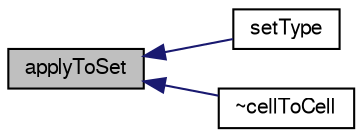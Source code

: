 digraph "applyToSet"
{
  bgcolor="transparent";
  edge [fontname="FreeSans",fontsize="10",labelfontname="FreeSans",labelfontsize="10"];
  node [fontname="FreeSans",fontsize="10",shape=record];
  rankdir="LR";
  Node23 [label="applyToSet",height=0.2,width=0.4,color="black", fillcolor="grey75", style="filled", fontcolor="black"];
  Node23 -> Node24 [dir="back",color="midnightblue",fontsize="10",style="solid",fontname="FreeSans"];
  Node24 [label="setType",height=0.2,width=0.4,color="black",URL="$a25266.html#a3cf0773a99a47a317d169af85e81950b"];
  Node23 -> Node25 [dir="back",color="midnightblue",fontsize="10",style="solid",fontname="FreeSans"];
  Node25 [label="~cellToCell",height=0.2,width=0.4,color="black",URL="$a25266.html#a7bb322a42bf4808e285a7b49fbb199e0",tooltip="Destructor. "];
}
